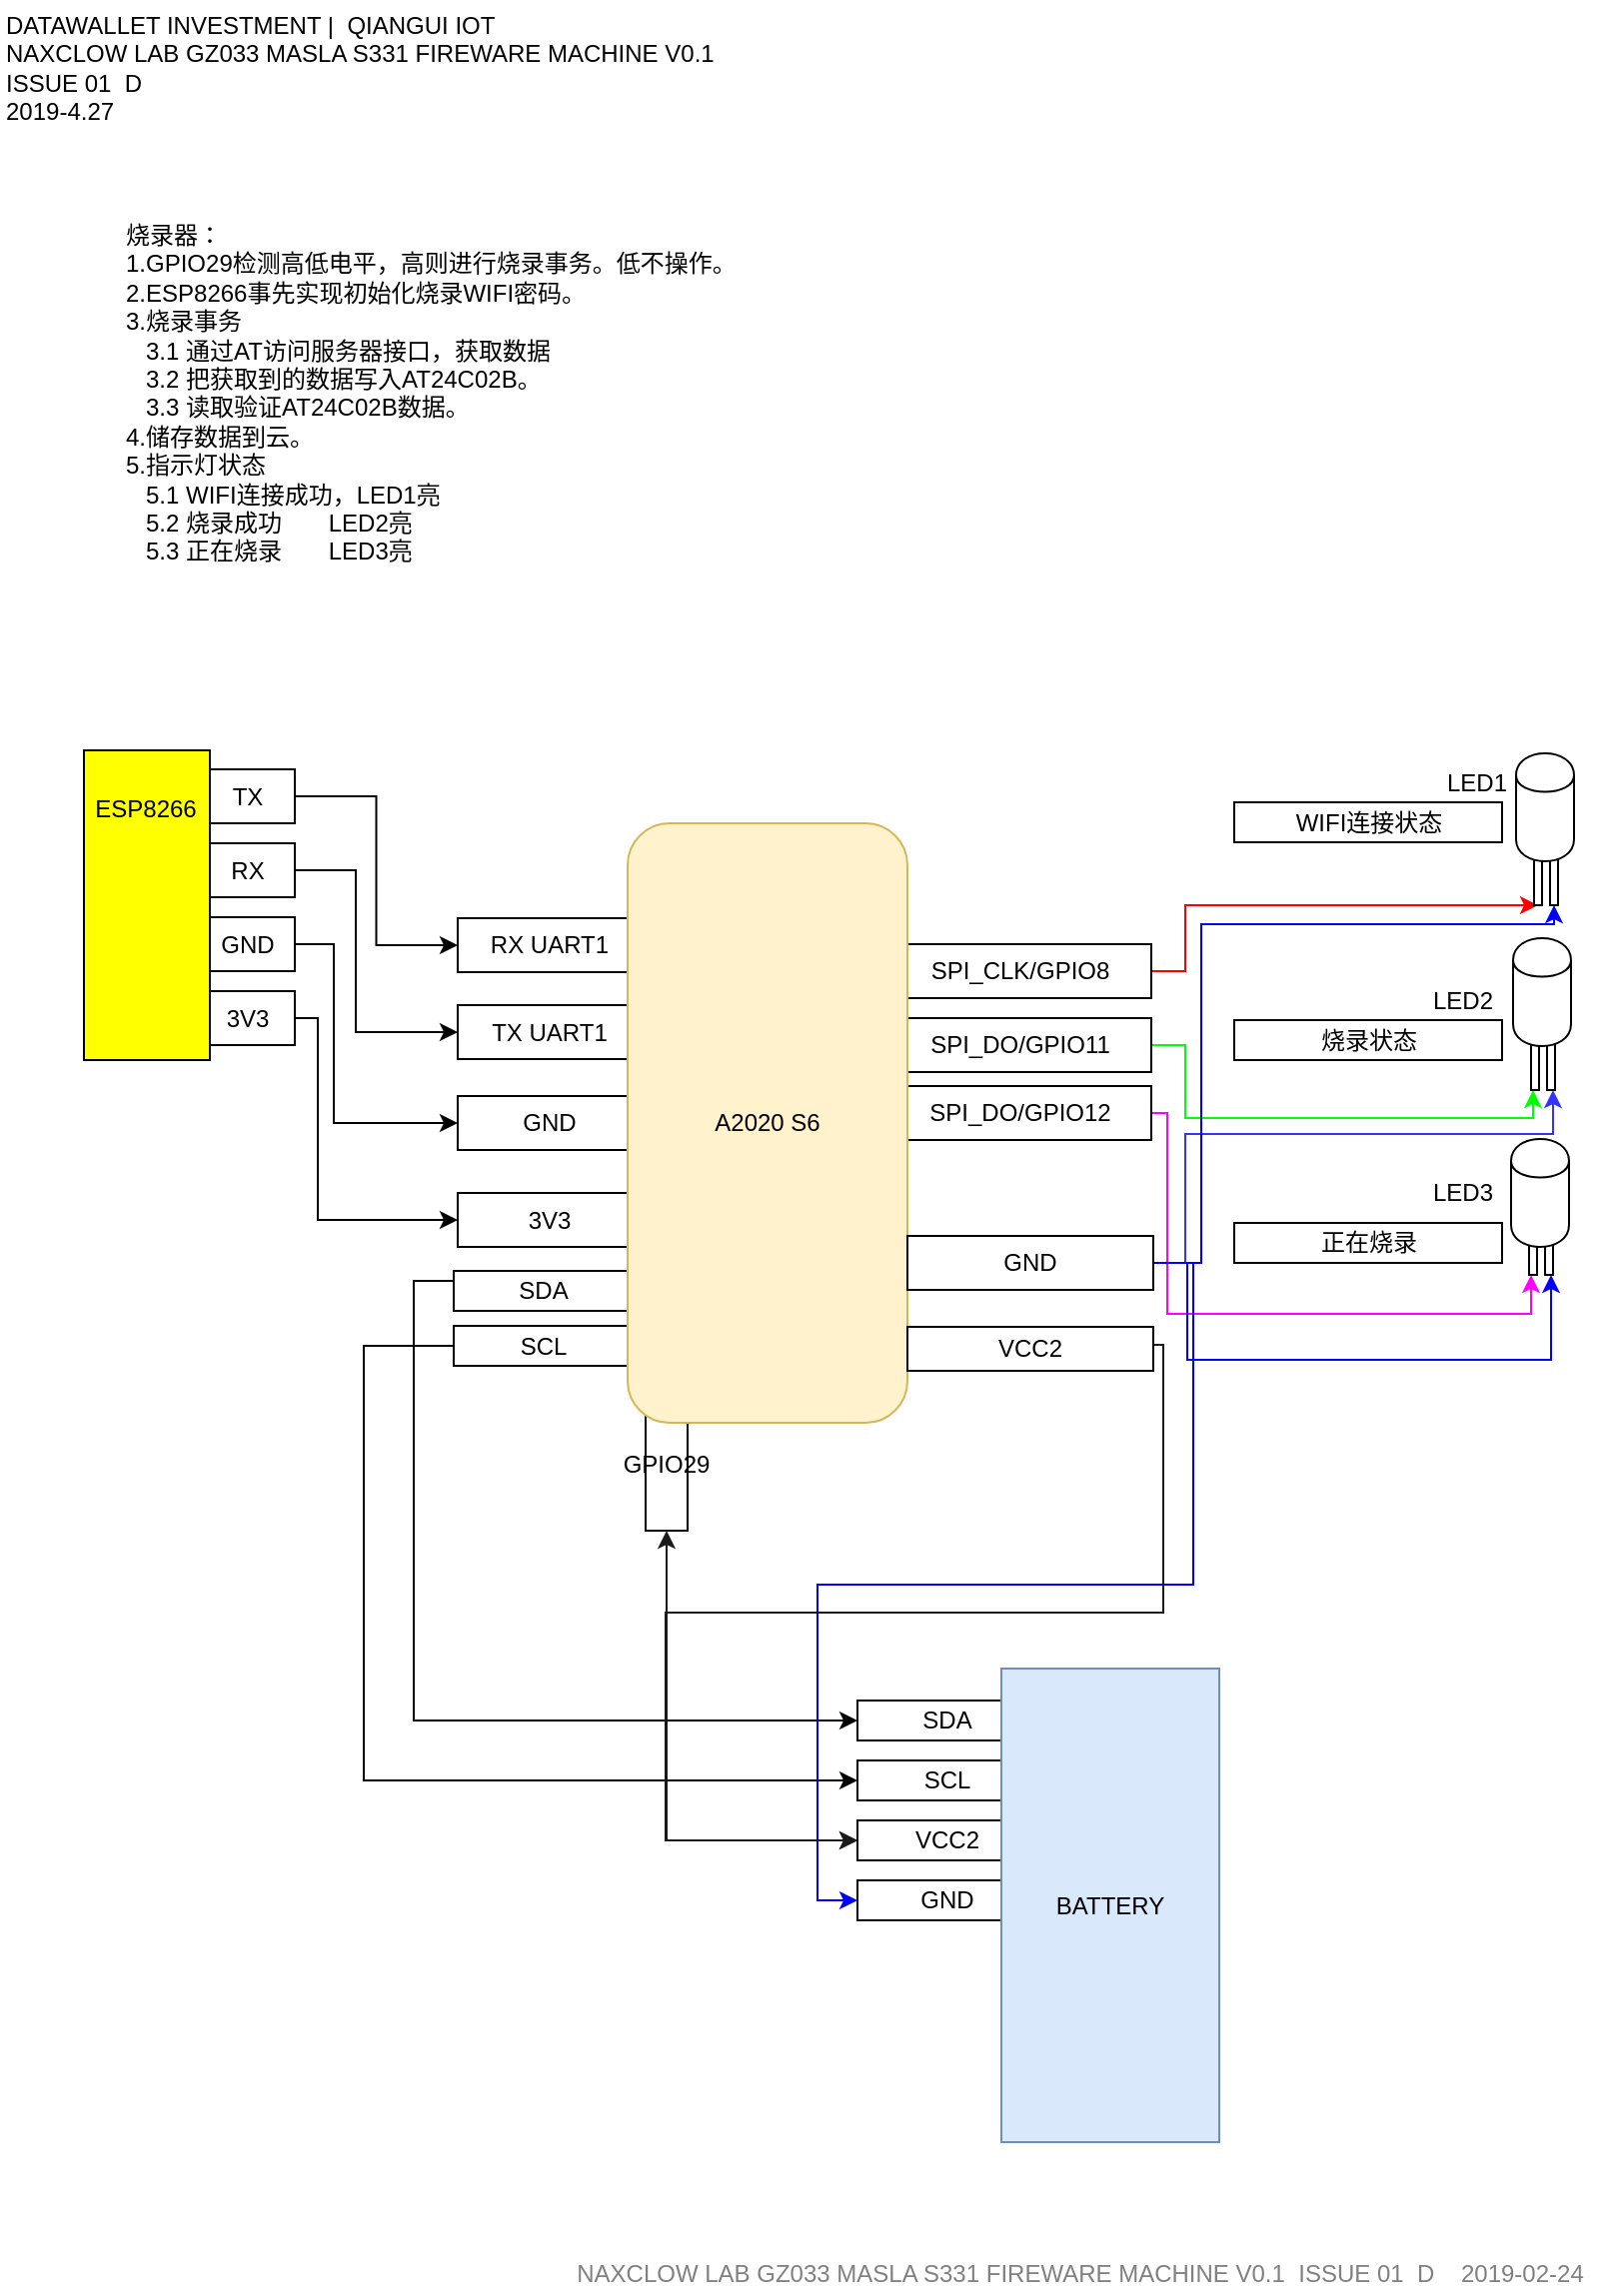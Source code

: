 <mxfile version="10.6.5" type="github"><diagram id="AIkCF7Vhlc7Om8HxHrR_" name="Page-1"><mxGraphModel dx="1532" dy="902" grid="0" gridSize="10" guides="1" tooltips="1" connect="1" arrows="1" fold="1" page="1" pageScale="1" pageWidth="827" pageHeight="1169" background="#FFFFFF" math="0" shadow="0"><root><mxCell id="0"/><mxCell id="1" parent="0"/><mxCell id="VwVc-xdRt50VbIFPyiyh-20" value="GPIO29" style="rounded=0;whiteSpace=wrap;html=1;" vertex="1" parent="1"><mxGeometry x="333" y="711" width="21" height="66" as="geometry"/></mxCell><mxCell id="VwVc-xdRt50VbIFPyiyh-15" style="edgeStyle=orthogonalEdgeStyle;rounded=0;orthogonalLoop=1;jettySize=auto;html=1;exitX=0;exitY=0.25;exitDx=0;exitDy=0;entryX=0;entryY=0.5;entryDx=0;entryDy=0;strokeColor=#000000;" edge="1" parent="1" source="VwVc-xdRt50VbIFPyiyh-5" target="VwVc-xdRt50VbIFPyiyh-8"><mxGeometry relative="1" as="geometry"/></mxCell><mxCell id="VwVc-xdRt50VbIFPyiyh-5" value="SDA" style="rounded=0;whiteSpace=wrap;html=1;" vertex="1" parent="1"><mxGeometry x="237" y="647" width="90" height="20" as="geometry"/></mxCell><mxCell id="VwVc-xdRt50VbIFPyiyh-16" style="edgeStyle=orthogonalEdgeStyle;rounded=0;orthogonalLoop=1;jettySize=auto;html=1;exitX=0;exitY=0.5;exitDx=0;exitDy=0;entryX=0;entryY=0.5;entryDx=0;entryDy=0;strokeColor=#000000;" edge="1" parent="1" source="VwVc-xdRt50VbIFPyiyh-7" target="VwVc-xdRt50VbIFPyiyh-9"><mxGeometry relative="1" as="geometry"><Array as="points"><mxPoint x="192" y="685"/><mxPoint x="192" y="902"/></Array></mxGeometry></mxCell><mxCell id="VwVc-xdRt50VbIFPyiyh-7" value="SCL" style="rounded=0;whiteSpace=wrap;html=1;" vertex="1" parent="1"><mxGeometry x="237" y="674.5" width="90" height="20" as="geometry"/></mxCell><mxCell id="gZrcI09nASYrM8MNo5r9-11" style="edgeStyle=orthogonalEdgeStyle;rounded=0;orthogonalLoop=1;jettySize=auto;html=1;exitX=1;exitY=0.5;exitDx=0;exitDy=0;entryX=0;entryY=0.5;entryDx=0;entryDy=0;" parent="1" source="gZrcI09nASYrM8MNo5r9-3" target="gZrcI09nASYrM8MNo5r9-7" edge="1"><mxGeometry relative="1" as="geometry"/></mxCell><mxCell id="gZrcI09nASYrM8MNo5r9-3" value="TX" style="rounded=0;whiteSpace=wrap;html=1;" parent="1" vertex="1"><mxGeometry x="109.5" y="396" width="48" height="27" as="geometry"/></mxCell><mxCell id="gZrcI09nASYrM8MNo5r9-12" style="edgeStyle=orthogonalEdgeStyle;rounded=0;orthogonalLoop=1;jettySize=auto;html=1;exitX=1;exitY=0.5;exitDx=0;exitDy=0;entryX=0;entryY=0.5;entryDx=0;entryDy=0;" parent="1" source="gZrcI09nASYrM8MNo5r9-4" target="gZrcI09nASYrM8MNo5r9-8" edge="1"><mxGeometry relative="1" as="geometry"><Array as="points"><mxPoint x="188" y="446.5"/><mxPoint x="188" y="527.5"/></Array></mxGeometry></mxCell><mxCell id="gZrcI09nASYrM8MNo5r9-4" value="RX" style="rounded=0;whiteSpace=wrap;html=1;" parent="1" vertex="1"><mxGeometry x="109.5" y="433" width="48" height="27" as="geometry"/></mxCell><mxCell id="gZrcI09nASYrM8MNo5r9-15" style="edgeStyle=orthogonalEdgeStyle;rounded=0;orthogonalLoop=1;jettySize=auto;html=1;exitX=1;exitY=0.5;exitDx=0;exitDy=0;entryX=0;entryY=0.5;entryDx=0;entryDy=0;" parent="1" source="gZrcI09nASYrM8MNo5r9-5" target="gZrcI09nASYrM8MNo5r9-10" edge="1"><mxGeometry relative="1" as="geometry"><Array as="points"><mxPoint x="177" y="483.5"/><mxPoint x="177" y="573.5"/></Array></mxGeometry></mxCell><mxCell id="gZrcI09nASYrM8MNo5r9-5" value="GND" style="rounded=0;whiteSpace=wrap;html=1;" parent="1" vertex="1"><mxGeometry x="109.5" y="470" width="48" height="27" as="geometry"/></mxCell><mxCell id="gZrcI09nASYrM8MNo5r9-16" style="edgeStyle=orthogonalEdgeStyle;rounded=0;orthogonalLoop=1;jettySize=auto;html=1;exitX=1;exitY=0.5;exitDx=0;exitDy=0;entryX=0;entryY=0.5;entryDx=0;entryDy=0;" parent="1" source="gZrcI09nASYrM8MNo5r9-6" target="gZrcI09nASYrM8MNo5r9-9" edge="1"><mxGeometry relative="1" as="geometry"><Array as="points"><mxPoint x="169" y="520.5"/><mxPoint x="169" y="621.5"/></Array></mxGeometry></mxCell><mxCell id="gZrcI09nASYrM8MNo5r9-6" value="3V3" style="rounded=0;whiteSpace=wrap;html=1;" parent="1" vertex="1"><mxGeometry x="109.5" y="507" width="48" height="27" as="geometry"/></mxCell><mxCell id="gZrcI09nASYrM8MNo5r9-7" value="RX UART1" style="rounded=0;whiteSpace=wrap;html=1;" parent="1" vertex="1"><mxGeometry x="239" y="470.5" width="92" height="27" as="geometry"/></mxCell><mxCell id="gZrcI09nASYrM8MNo5r9-8" value="TX UART1" style="rounded=0;whiteSpace=wrap;html=1;" parent="1" vertex="1"><mxGeometry x="239" y="514" width="92" height="27" as="geometry"/></mxCell><mxCell id="gZrcI09nASYrM8MNo5r9-9" value="3V3" style="rounded=0;whiteSpace=wrap;html=1;" parent="1" vertex="1"><mxGeometry x="239" y="608" width="92" height="27" as="geometry"/></mxCell><mxCell id="gZrcI09nASYrM8MNo5r9-10" value="GND" style="rounded=0;whiteSpace=wrap;html=1;" parent="1" vertex="1"><mxGeometry x="239" y="559.5" width="92" height="27" as="geometry"/></mxCell><mxCell id="gZrcI09nASYrM8MNo5r9-2" value="" style="rounded=0;whiteSpace=wrap;html=1;fillColor=#FFFF00;" parent="1" vertex="1"><mxGeometry x="52" y="386.5" width="63" height="155" as="geometry"/></mxCell><mxCell id="gZrcI09nASYrM8MNo5r9-18" value="ESP8266&lt;br&gt;&lt;br&gt;" style="text;html=1;strokeColor=none;fillColor=none;align=center;verticalAlign=middle;whiteSpace=wrap;rounded=0;" parent="1" vertex="1"><mxGeometry x="51" y="402.5" width="64" height="41" as="geometry"/></mxCell><mxCell id="gZrcI09nASYrM8MNo5r9-38" style="edgeStyle=orthogonalEdgeStyle;rounded=0;orthogonalLoop=1;jettySize=auto;html=1;exitX=1;exitY=0.5;exitDx=0;exitDy=0;entryX=0.25;entryY=1;entryDx=0;entryDy=0;strokeColor=#00FF00;" parent="1" source="gZrcI09nASYrM8MNo5r9-20" target="gZrcI09nASYrM8MNo5r9-30" edge="1"><mxGeometry relative="1" as="geometry"><Array as="points"><mxPoint x="603" y="534.5"/><mxPoint x="603" y="570.5"/><mxPoint x="777" y="570.5"/></Array></mxGeometry></mxCell><mxCell id="gZrcI09nASYrM8MNo5r9-20" value="SPI_DO/GPIO11" style="rounded=0;whiteSpace=wrap;html=1;" parent="1" vertex="1"><mxGeometry x="455" y="520.5" width="131" height="27" as="geometry"/></mxCell><mxCell id="gZrcI09nASYrM8MNo5r9-36" style="edgeStyle=orthogonalEdgeStyle;rounded=0;orthogonalLoop=1;jettySize=auto;html=1;exitX=1;exitY=0.5;exitDx=0;exitDy=0;entryX=0.25;entryY=1;entryDx=0;entryDy=0;strokeColor=#FF00FF;" parent="1" source="gZrcI09nASYrM8MNo5r9-21" target="gZrcI09nASYrM8MNo5r9-28" edge="1"><mxGeometry relative="1" as="geometry"><Array as="points"><mxPoint x="594" y="568.5"/><mxPoint x="594" y="668.5"/><mxPoint x="776" y="668.5"/></Array></mxGeometry></mxCell><mxCell id="gZrcI09nASYrM8MNo5r9-21" value="SPI_DO/GPIO12" style="rounded=0;whiteSpace=wrap;html=1;" parent="1" vertex="1"><mxGeometry x="455" y="554.5" width="131" height="27" as="geometry"/></mxCell><mxCell id="gZrcI09nASYrM8MNo5r9-40" style="edgeStyle=orthogonalEdgeStyle;rounded=0;orthogonalLoop=1;jettySize=auto;html=1;exitX=1;exitY=0.5;exitDx=0;exitDy=0;entryX=0.5;entryY=1;entryDx=0;entryDy=0;strokeColor=#FF0000;" parent="1" source="gZrcI09nASYrM8MNo5r9-22" target="gZrcI09nASYrM8MNo5r9-33" edge="1"><mxGeometry relative="1" as="geometry"><Array as="points"><mxPoint x="603" y="497.5"/><mxPoint x="603" y="463.5"/></Array></mxGeometry></mxCell><mxCell id="gZrcI09nASYrM8MNo5r9-22" value="SPI_CLK/GPIO8" style="rounded=0;whiteSpace=wrap;html=1;" parent="1" vertex="1"><mxGeometry x="455" y="483.5" width="131" height="27" as="geometry"/></mxCell><mxCell id="gZrcI09nASYrM8MNo5r9-1" value="A2020 S6" style="rounded=1;whiteSpace=wrap;html=1;fillColor=#fff2cc;strokeColor=#d6b656;" parent="1" vertex="1"><mxGeometry x="324" y="423" width="140" height="300" as="geometry"/></mxCell><mxCell id="gZrcI09nASYrM8MNo5r9-37" style="edgeStyle=orthogonalEdgeStyle;rounded=0;orthogonalLoop=1;jettySize=auto;html=1;exitX=1;exitY=0.5;exitDx=0;exitDy=0;entryX=0.75;entryY=1;entryDx=0;entryDy=0;strokeColor=#0000FF;" parent="1" source="gZrcI09nASYrM8MNo5r9-24" target="gZrcI09nASYrM8MNo5r9-29" edge="1"><mxGeometry relative="1" as="geometry"><Array as="points"><mxPoint x="604" y="642.5"/><mxPoint x="604" y="691.5"/><mxPoint x="786" y="691.5"/></Array></mxGeometry></mxCell><mxCell id="gZrcI09nASYrM8MNo5r9-39" style="edgeStyle=orthogonalEdgeStyle;rounded=0;orthogonalLoop=1;jettySize=auto;html=1;exitX=1;exitY=0.5;exitDx=0;exitDy=0;entryX=0.75;entryY=1;entryDx=0;entryDy=0;strokeColor=#3333FF;" parent="1" source="gZrcI09nASYrM8MNo5r9-24" target="gZrcI09nASYrM8MNo5r9-31" edge="1"><mxGeometry relative="1" as="geometry"><Array as="points"><mxPoint x="603" y="642.5"/><mxPoint x="603" y="578.5"/><mxPoint x="787" y="578.5"/></Array></mxGeometry></mxCell><mxCell id="gZrcI09nASYrM8MNo5r9-41" style="edgeStyle=orthogonalEdgeStyle;rounded=0;orthogonalLoop=1;jettySize=auto;html=1;exitX=1;exitY=0.5;exitDx=0;exitDy=0;entryX=0.5;entryY=1;entryDx=0;entryDy=0;strokeColor=#0000FF;" parent="1" source="gZrcI09nASYrM8MNo5r9-24" target="gZrcI09nASYrM8MNo5r9-34" edge="1"><mxGeometry relative="1" as="geometry"><Array as="points"><mxPoint x="611" y="642.5"/><mxPoint x="611" y="473.5"/><mxPoint x="787" y="473.5"/></Array></mxGeometry></mxCell><mxCell id="VwVc-xdRt50VbIFPyiyh-14" style="edgeStyle=orthogonalEdgeStyle;rounded=0;orthogonalLoop=1;jettySize=auto;html=1;exitX=1;exitY=0.5;exitDx=0;exitDy=0;entryX=0;entryY=0.5;entryDx=0;entryDy=0;strokeColor=#0000FF;" edge="1" parent="1" source="gZrcI09nASYrM8MNo5r9-24" target="VwVc-xdRt50VbIFPyiyh-12"><mxGeometry relative="1" as="geometry"><Array as="points"><mxPoint x="607" y="643"/><mxPoint x="607" y="804"/><mxPoint x="419" y="804"/><mxPoint x="419" y="962"/></Array></mxGeometry></mxCell><mxCell id="gZrcI09nASYrM8MNo5r9-24" value="GND" style="rounded=0;whiteSpace=wrap;html=1;" parent="1" vertex="1"><mxGeometry x="464" y="629.5" width="123" height="27" as="geometry"/></mxCell><mxCell id="gZrcI09nASYrM8MNo5r9-28" value="" style="rounded=0;whiteSpace=wrap;html=1;" parent="1" vertex="1"><mxGeometry x="775" y="614" width="4" height="35" as="geometry"/></mxCell><mxCell id="gZrcI09nASYrM8MNo5r9-29" value="" style="rounded=0;whiteSpace=wrap;html=1;" parent="1" vertex="1"><mxGeometry x="783" y="614" width="4" height="35" as="geometry"/></mxCell><mxCell id="gZrcI09nASYrM8MNo5r9-25" value="" style="shape=cylinder;whiteSpace=wrap;html=1;boundedLbl=1;backgroundOutline=1;" parent="1" vertex="1"><mxGeometry x="766" y="581" width="29" height="54" as="geometry"/></mxCell><mxCell id="gZrcI09nASYrM8MNo5r9-30" value="" style="rounded=0;whiteSpace=wrap;html=1;" parent="1" vertex="1"><mxGeometry x="776" y="521.5" width="4" height="35" as="geometry"/></mxCell><mxCell id="gZrcI09nASYrM8MNo5r9-31" value="" style="rounded=0;whiteSpace=wrap;html=1;" parent="1" vertex="1"><mxGeometry x="784" y="521.5" width="4" height="35" as="geometry"/></mxCell><mxCell id="gZrcI09nASYrM8MNo5r9-32" value="" style="shape=cylinder;whiteSpace=wrap;html=1;boundedLbl=1;backgroundOutline=1;" parent="1" vertex="1"><mxGeometry x="767" y="480.5" width="29" height="54" as="geometry"/></mxCell><mxCell id="gZrcI09nASYrM8MNo5r9-33" value="" style="rounded=0;whiteSpace=wrap;html=1;" parent="1" vertex="1"><mxGeometry x="777.5" y="429" width="4" height="35" as="geometry"/></mxCell><mxCell id="gZrcI09nASYrM8MNo5r9-34" value="" style="rounded=0;whiteSpace=wrap;html=1;" parent="1" vertex="1"><mxGeometry x="785.5" y="429" width="4" height="35" as="geometry"/></mxCell><mxCell id="gZrcI09nASYrM8MNo5r9-35" value="" style="shape=cylinder;whiteSpace=wrap;html=1;boundedLbl=1;backgroundOutline=1;" parent="1" vertex="1"><mxGeometry x="768.5" y="388" width="29" height="54" as="geometry"/></mxCell><mxCell id="gZrcI09nASYrM8MNo5r9-42" value="LED1" style="text;html=1;strokeColor=none;fillColor=none;align=center;verticalAlign=middle;whiteSpace=wrap;rounded=0;" parent="1" vertex="1"><mxGeometry x="728.5" y="392.5" width="40" height="20" as="geometry"/></mxCell><mxCell id="gZrcI09nASYrM8MNo5r9-43" value="LED2" style="text;html=1;strokeColor=none;fillColor=none;align=center;verticalAlign=middle;whiteSpace=wrap;rounded=0;" parent="1" vertex="1"><mxGeometry x="721.5" y="501.5" width="40" height="20" as="geometry"/></mxCell><mxCell id="gZrcI09nASYrM8MNo5r9-44" value="LED3" style="text;html=1;strokeColor=none;fillColor=none;align=center;verticalAlign=middle;whiteSpace=wrap;rounded=0;" parent="1" vertex="1"><mxGeometry x="721.5" y="598" width="40" height="20" as="geometry"/></mxCell><mxCell id="gZrcI09nASYrM8MNo5r9-46" value="WIFI连接状态" style="rounded=0;whiteSpace=wrap;html=1;" parent="1" vertex="1"><mxGeometry x="627.5" y="412.5" width="134" height="20" as="geometry"/></mxCell><mxCell id="gZrcI09nASYrM8MNo5r9-47" value="烧录状态" style="rounded=0;whiteSpace=wrap;html=1;" parent="1" vertex="1"><mxGeometry x="627.5" y="521.5" width="134" height="20" as="geometry"/></mxCell><mxCell id="gZrcI09nASYrM8MNo5r9-48" value="正在烧录" style="rounded=0;whiteSpace=wrap;html=1;" parent="1" vertex="1"><mxGeometry x="627.5" y="623" width="134" height="20" as="geometry"/></mxCell><mxCell id="VwVc-xdRt50VbIFPyiyh-13" style="edgeStyle=orthogonalEdgeStyle;rounded=0;orthogonalLoop=1;jettySize=auto;html=1;exitX=1;exitY=0.5;exitDx=0;exitDy=0;entryX=0;entryY=0.5;entryDx=0;entryDy=0;strokeColor=#1A1A1A;" edge="1" parent="1" source="VwVc-xdRt50VbIFPyiyh-6" target="VwVc-xdRt50VbIFPyiyh-11"><mxGeometry relative="1" as="geometry"><Array as="points"><mxPoint x="587" y="684"/><mxPoint x="592" y="684"/><mxPoint x="592" y="818"/><mxPoint x="343" y="818"/><mxPoint x="343" y="932"/></Array></mxGeometry></mxCell><mxCell id="VwVc-xdRt50VbIFPyiyh-6" value="VCC2" style="rounded=0;whiteSpace=wrap;html=1;" vertex="1" parent="1"><mxGeometry x="464" y="675" width="123" height="22" as="geometry"/></mxCell><mxCell id="VwVc-xdRt50VbIFPyiyh-8" value="SDA" style="rounded=0;whiteSpace=wrap;html=1;" vertex="1" parent="1"><mxGeometry x="439" y="862" width="90" height="20" as="geometry"/></mxCell><mxCell id="VwVc-xdRt50VbIFPyiyh-9" value="SCL" style="rounded=0;whiteSpace=wrap;html=1;" vertex="1" parent="1"><mxGeometry x="439" y="892" width="90" height="20" as="geometry"/></mxCell><mxCell id="VwVc-xdRt50VbIFPyiyh-19" style="edgeStyle=orthogonalEdgeStyle;rounded=0;orthogonalLoop=1;jettySize=auto;html=1;exitX=0;exitY=0.5;exitDx=0;exitDy=0;strokeColor=#1A1A1A;endArrow=classic;endFill=1;startArrow=classic;startFill=1;" edge="1" parent="1" source="VwVc-xdRt50VbIFPyiyh-11" target="VwVc-xdRt50VbIFPyiyh-20"><mxGeometry relative="1" as="geometry"><mxPoint x="65.322" y="697.471" as="targetPoint"/></mxGeometry></mxCell><mxCell id="VwVc-xdRt50VbIFPyiyh-11" value="VCC2" style="rounded=0;whiteSpace=wrap;html=1;" vertex="1" parent="1"><mxGeometry x="439" y="922" width="90" height="20" as="geometry"/></mxCell><mxCell id="VwVc-xdRt50VbIFPyiyh-12" value="GND" style="rounded=0;whiteSpace=wrap;html=1;" vertex="1" parent="1"><mxGeometry x="439" y="952" width="90" height="20" as="geometry"/></mxCell><mxCell id="VwVc-xdRt50VbIFPyiyh-4" value="BATTERY" style="rounded=0;whiteSpace=wrap;html=1;fillColor=#dae8fc;strokeColor=#6c8ebf;" vertex="1" parent="1"><mxGeometry x="511" y="846" width="109" height="237" as="geometry"/></mxCell><mxCell id="VwVc-xdRt50VbIFPyiyh-22" value="烧录器：&lt;br&gt;1.GPIO29检测高低电平，高则进行烧录事务。低不操作。&lt;br&gt;2.ESP8266事先实现初始化烧录WIFI密码。&lt;br&gt;3.烧录事务&lt;br&gt;&amp;nbsp; &amp;nbsp;3.1 通过AT访问服务器接口，获取数据&lt;br&gt;&amp;nbsp; &amp;nbsp;3.2 把获取到的数据写入AT24C02B。&lt;br&gt;&amp;nbsp; &amp;nbsp;3.3 读取验证AT24C02B数据。&lt;br&gt;4.储存数据到云。&lt;br&gt;5.指示灯状态&amp;nbsp;&lt;br&gt;&amp;nbsp; &amp;nbsp;5.1 WIFI连接成功，LED1亮&lt;br&gt;&amp;nbsp; &amp;nbsp;5.2 烧录成功&amp;nbsp; &amp;nbsp; &amp;nbsp; &amp;nbsp;LED2亮&lt;br&gt;&amp;nbsp; &amp;nbsp;5.3 正在烧录&amp;nbsp; &amp;nbsp; &amp;nbsp; &amp;nbsp;LED3亮&lt;br&gt;&lt;br&gt;&lt;br&gt;" style="text;html=1;strokeColor=none;fillColor=none;align=left;verticalAlign=top;whiteSpace=wrap;rounded=0;" vertex="1" parent="1"><mxGeometry x="71" y="115" width="706" height="187" as="geometry"/></mxCell><mxCell id="VwVc-xdRt50VbIFPyiyh-23" value="DATAWALLET INVESTMENT |&amp;nbsp; QIANGUI IOT&amp;nbsp;&lt;br&gt;NAXCLOW LAB GZ033 MASLA S331 FIREWARE MACHINE V0.1&amp;nbsp;&lt;br&gt;ISSUE 01&amp;nbsp; D&amp;nbsp;&lt;br&gt;2019-4.27&lt;br&gt;" style="text;html=1;strokeColor=none;fillColor=none;align=left;verticalAlign=middle;whiteSpace=wrap;rounded=0;" vertex="1" parent="1"><mxGeometry x="10.5" y="11" width="617" height="68" as="geometry"/></mxCell><mxCell id="VwVc-xdRt50VbIFPyiyh-24" value="&lt;span&gt;NAXCLOW LAB GZ033 MASLA S331 FIREWARE MACHINE V0.1&amp;nbsp; &lt;/span&gt;&lt;span&gt;ISSUE 01&amp;nbsp; D&amp;nbsp; &amp;nbsp; 2019-02-24&lt;/span&gt;" style="text;html=1;strokeColor=none;fillColor=none;align=center;verticalAlign=middle;whiteSpace=wrap;rounded=0;fontColor=#808080;" vertex="1" parent="1"><mxGeometry x="285" y="1139" width="531" height="20" as="geometry"/></mxCell></root></mxGraphModel></diagram></mxfile>